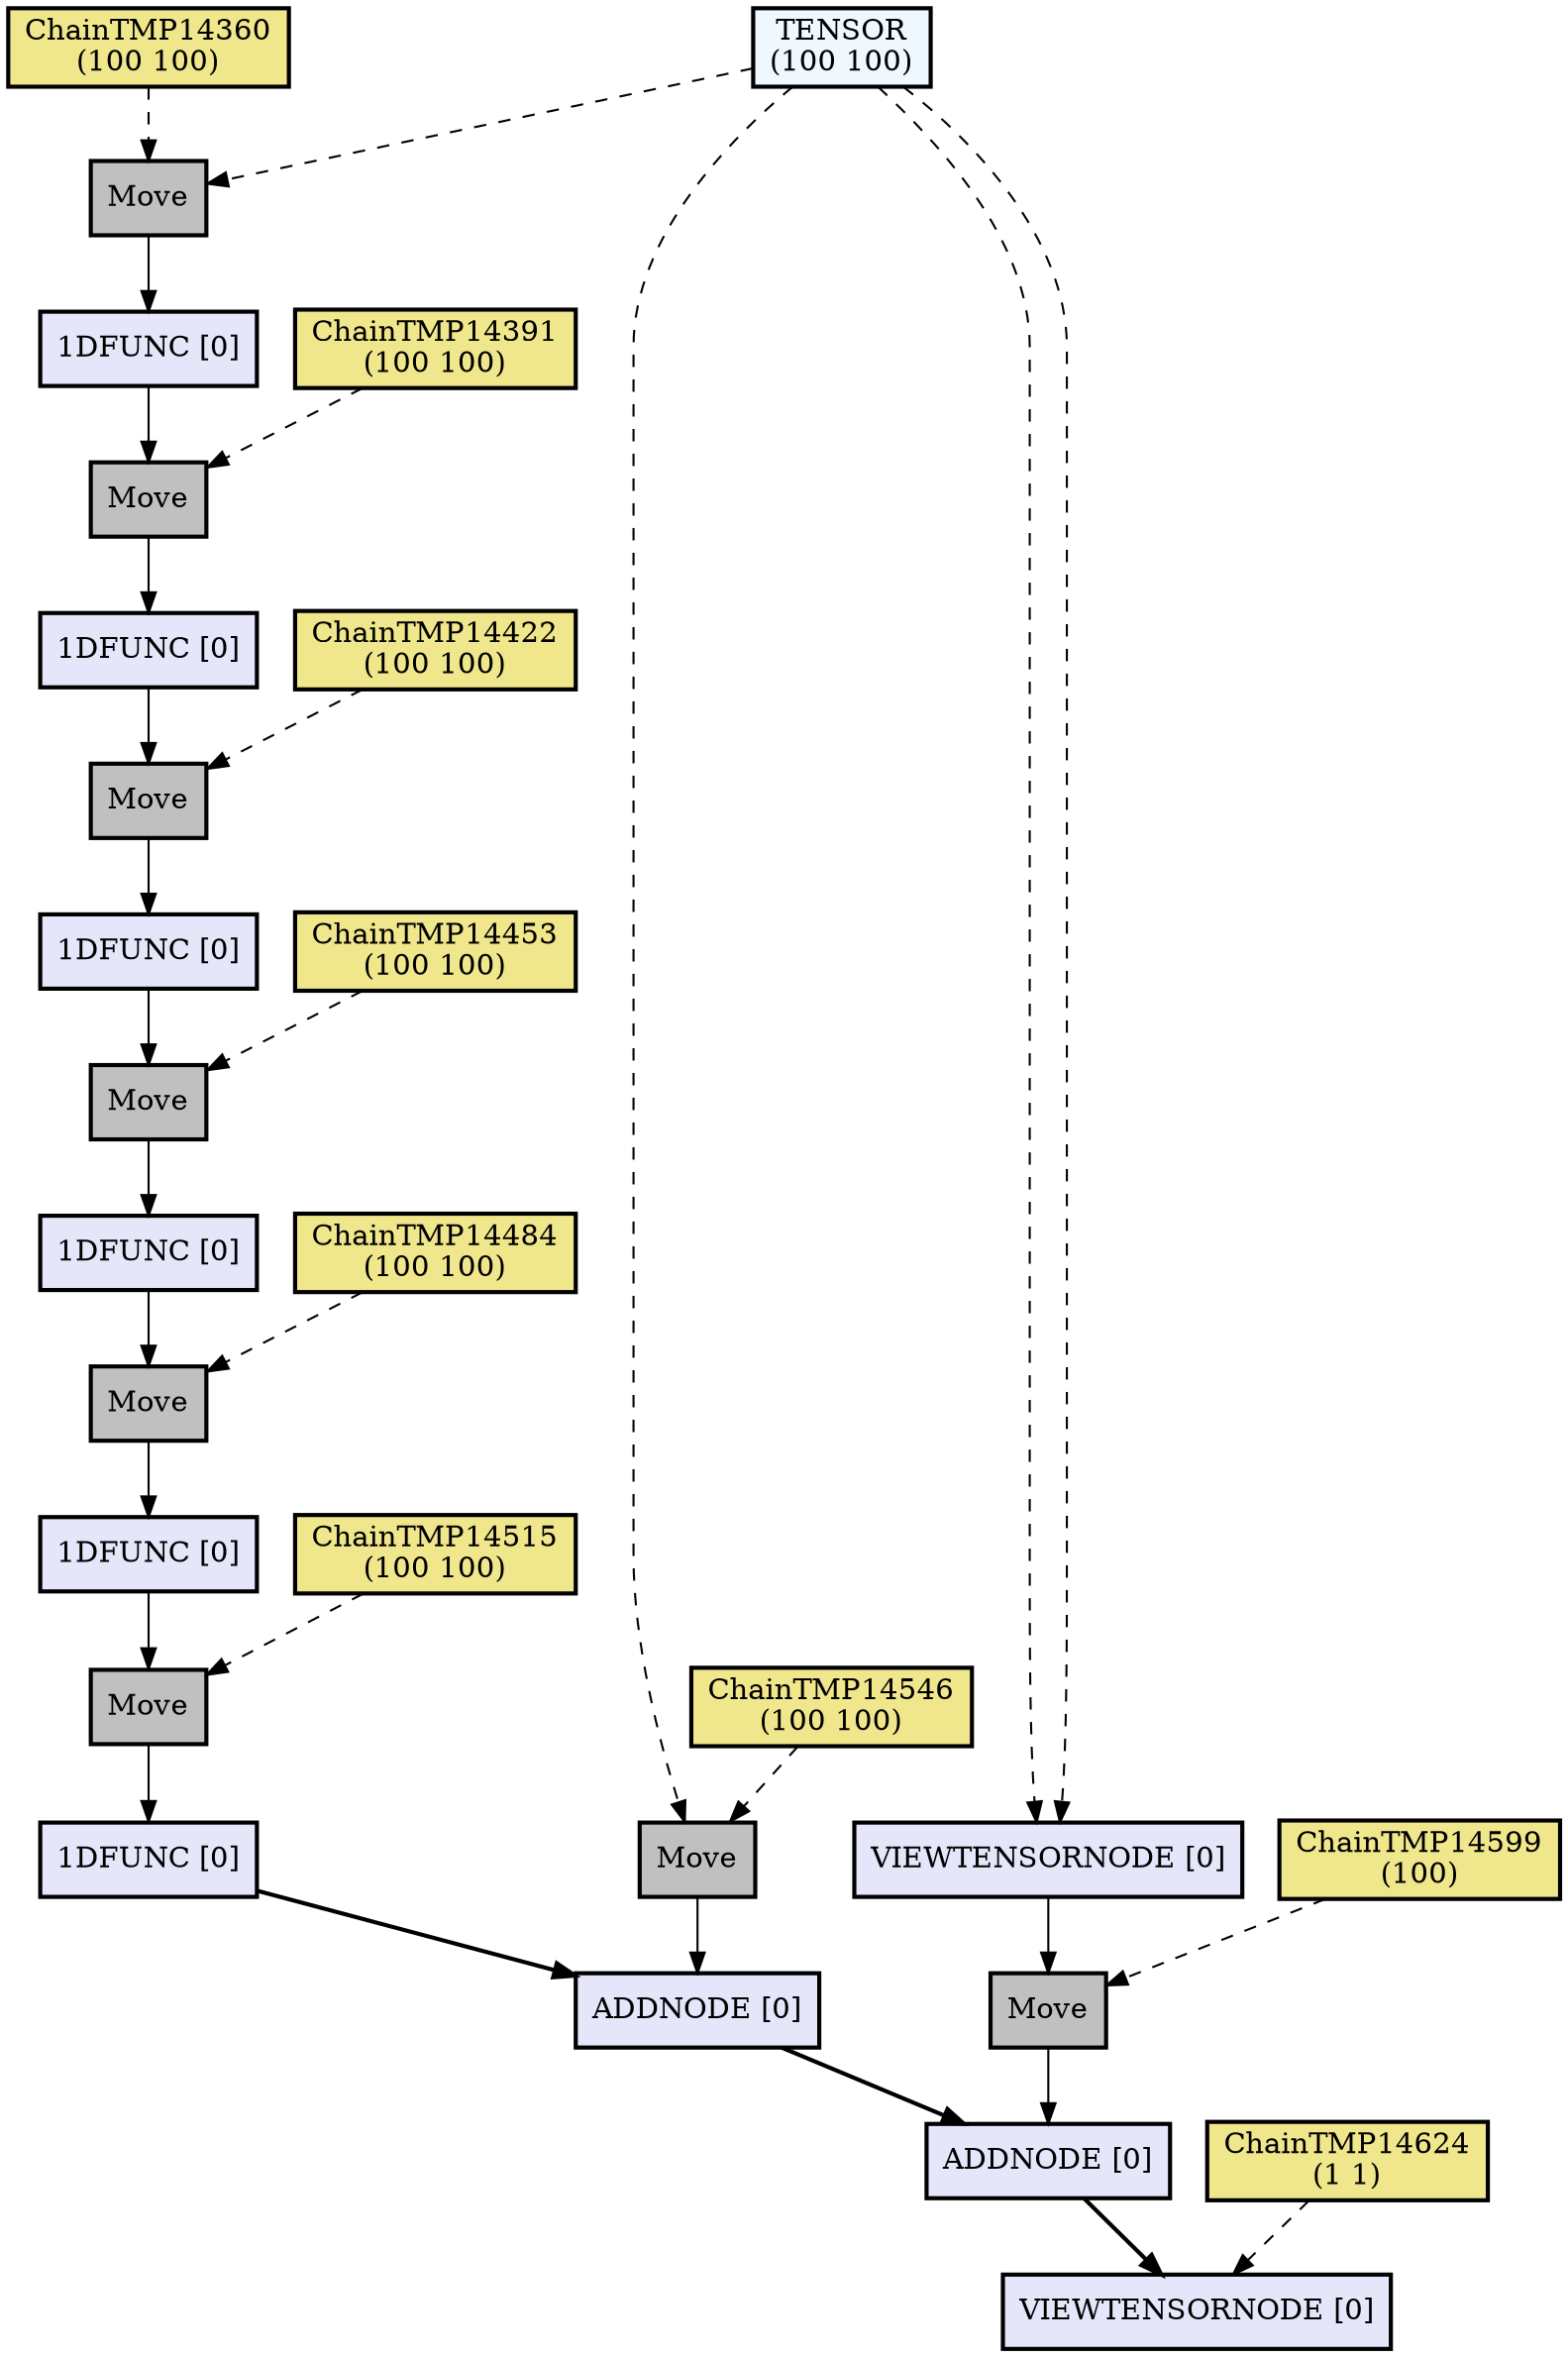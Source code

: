 digraph computation_node {
  node[shape="box" style="filled" color="black" penwidth="2"];
  TENSOR [label = "TENSOR
(100 100)" fillcolor="#f0f8ff" style="filled, solid"];
  ChainTMP14360 [label = "ChainTMP14360
(100 100)" fillcolor="#f0e68c" style="filled, solid"];
  NODE14664 [label = "Move" fillcolor="gray" style="filled, solid"];
  NODE14663 [label = "1DFUNC [0]" fillcolor="#e6e6fa" style="filled, solid"];
  ChainTMP14391 [label = "ChainTMP14391
(100 100)" fillcolor="#f0e68c" style="filled, solid"];
  NODE14661 [label = "Move" fillcolor="gray" style="filled, solid"];
  NODE14660 [label = "1DFUNC [0]" fillcolor="#e6e6fa" style="filled, solid"];
  ChainTMP14422 [label = "ChainTMP14422
(100 100)" fillcolor="#f0e68c" style="filled, solid"];
  NODE14658 [label = "Move" fillcolor="gray" style="filled, solid"];
  NODE14657 [label = "1DFUNC [0]" fillcolor="#e6e6fa" style="filled, solid"];
  ChainTMP14453 [label = "ChainTMP14453
(100 100)" fillcolor="#f0e68c" style="filled, solid"];
  NODE14655 [label = "Move" fillcolor="gray" style="filled, solid"];
  NODE14654 [label = "1DFUNC [0]" fillcolor="#e6e6fa" style="filled, solid"];
  ChainTMP14484 [label = "ChainTMP14484
(100 100)" fillcolor="#f0e68c" style="filled, solid"];
  NODE14652 [label = "Move" fillcolor="gray" style="filled, solid"];
  NODE14651 [label = "1DFUNC [0]" fillcolor="#e6e6fa" style="filled, solid"];
  ChainTMP14515 [label = "ChainTMP14515
(100 100)" fillcolor="#f0e68c" style="filled, solid"];
  NODE14649 [label = "Move" fillcolor="gray" style="filled, solid"];
  NODE14648 [label = "1DFUNC [0]" fillcolor="#e6e6fa" style="filled, solid"];
  TENSOR [label = "TENSOR
(100 100)" fillcolor="#f0f8ff" style="filled, solid"];
  ChainTMP14546 [label = "ChainTMP14546
(100 100)" fillcolor="#f0e68c" style="filled, solid"];
  NODE14645 [label = "Move" fillcolor="gray" style="filled, solid"];
  NODE14644 [label = "ADDNODE [0]" fillcolor="#e6e6fa" style="filled, solid"];
  TENSOR [label = "TENSOR
(1 1)" fillcolor="#f0f8ff" style="filled, solid"];
  TENSOR [label = "TENSOR
(100 100)" fillcolor="#f0f8ff" style="filled, solid"];
  NODE14641 [label = "VIEWTENSORNODE [0]" fillcolor="#e6e6fa" style="filled, solid"];
  ChainTMP14599 [label = "ChainTMP14599
(100)" fillcolor="#f0e68c" style="filled, solid"];
  NODE14639 [label = "Move" fillcolor="gray" style="filled, solid"];
  NODE14638 [label = "ADDNODE [0]" fillcolor="#e6e6fa" style="filled, solid"];
  ChainTMP14624 [label = "ChainTMP14624
(1 1)" fillcolor="#f0e68c" style="filled, solid"];
  NODE14636 [label = "VIEWTENSORNODE [0]" fillcolor="#e6e6fa" style="filled, solid"];
  ChainTMP14624 -> NODE14636[style="dashed"];
  NODE14638 -> NODE14636[penwidth="2"];
  NODE14639 -> NODE14638[weight=10];
  ChainTMP14599 -> NODE14639[style="dashed"];
  NODE14641 -> NODE14639[weight=10];
  TENSOR -> NODE14641[style="dashed"];
  TENSOR -> NODE14641[style="dashed"];
  NODE14644 -> NODE14638[penwidth="2"];
  NODE14645 -> NODE14644[weight=10];
  ChainTMP14546 -> NODE14645[style="dashed"];
  TENSOR -> NODE14645[style="dashed"];
  NODE14648 -> NODE14644[penwidth="2"];
  NODE14649 -> NODE14648[weight=10];
  ChainTMP14515 -> NODE14649[style="dashed"];
  NODE14651 -> NODE14649[weight=10];
  NODE14652 -> NODE14651[weight=10];
  ChainTMP14484 -> NODE14652[style="dashed"];
  NODE14654 -> NODE14652[weight=10];
  NODE14655 -> NODE14654[weight=10];
  ChainTMP14453 -> NODE14655[style="dashed"];
  NODE14657 -> NODE14655[weight=10];
  NODE14658 -> NODE14657[weight=10];
  ChainTMP14422 -> NODE14658[style="dashed"];
  NODE14660 -> NODE14658[weight=10];
  NODE14661 -> NODE14660[weight=10];
  ChainTMP14391 -> NODE14661[style="dashed"];
  NODE14663 -> NODE14661[weight=10];
  NODE14664 -> NODE14663[weight=10];
  ChainTMP14360 -> NODE14664[style="dashed"];
  TENSOR -> NODE14664[style="dashed"];
}

